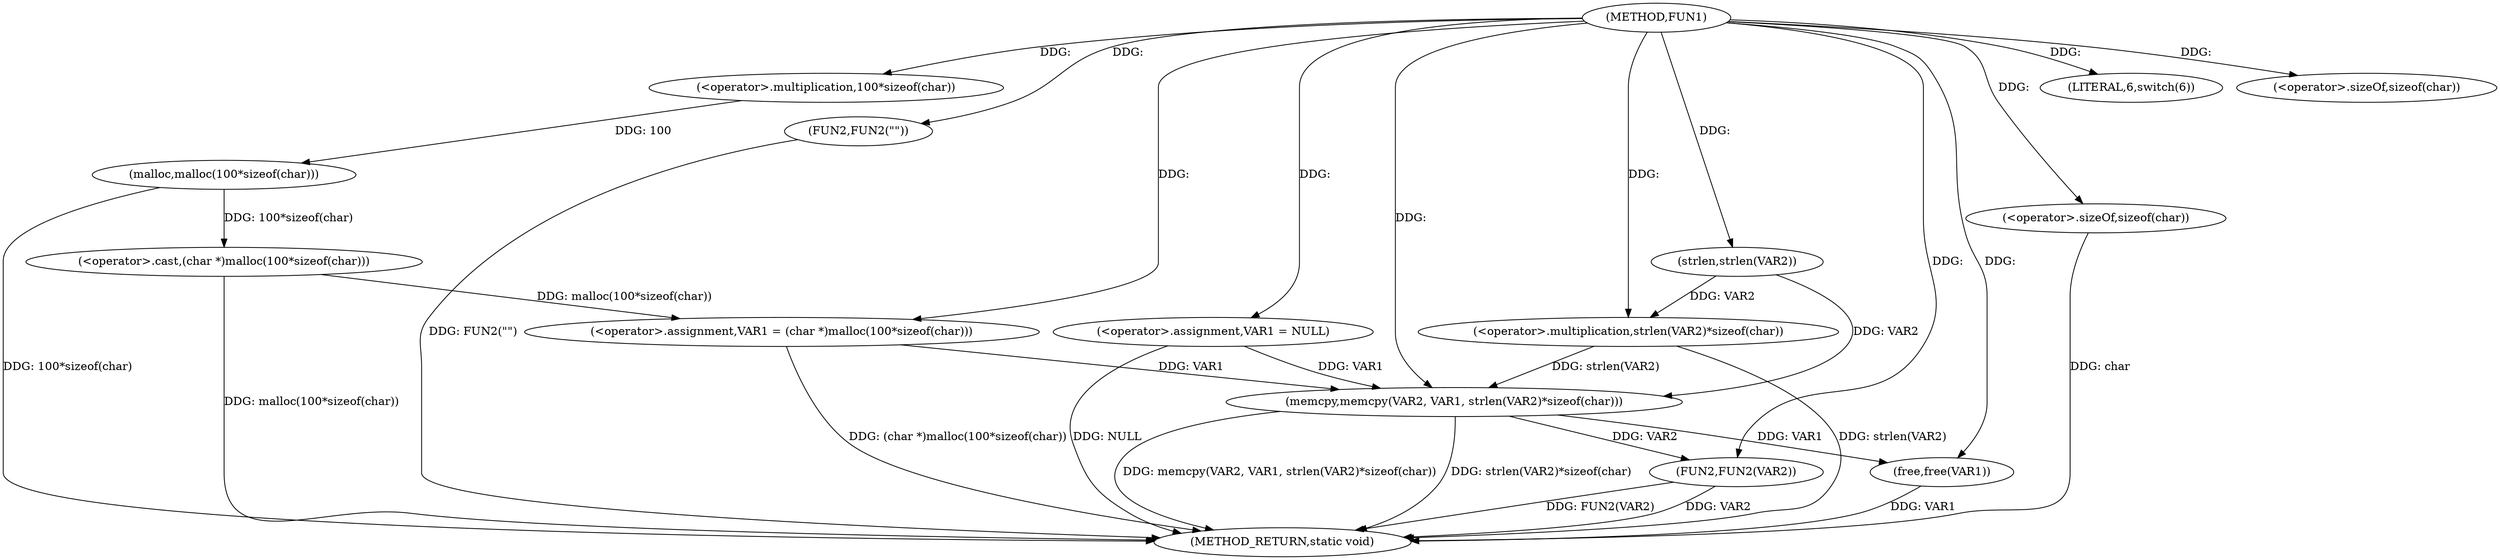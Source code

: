 digraph FUN1 {  
"1000100" [label = "(METHOD,FUN1)" ]
"1000138" [label = "(METHOD_RETURN,static void)" ]
"1000103" [label = "(<operator>.assignment,VAR1 = NULL)" ]
"1000107" [label = "(LITERAL,6,switch(6))" ]
"1000110" [label = "(<operator>.assignment,VAR1 = (char *)malloc(100*sizeof(char)))" ]
"1000112" [label = "(<operator>.cast,(char *)malloc(100*sizeof(char)))" ]
"1000114" [label = "(malloc,malloc(100*sizeof(char)))" ]
"1000115" [label = "(<operator>.multiplication,100*sizeof(char))" ]
"1000117" [label = "(<operator>.sizeOf,sizeof(char))" ]
"1000121" [label = "(FUN2,FUN2(\"\"))" ]
"1000126" [label = "(memcpy,memcpy(VAR2, VAR1, strlen(VAR2)*sizeof(char)))" ]
"1000129" [label = "(<operator>.multiplication,strlen(VAR2)*sizeof(char))" ]
"1000130" [label = "(strlen,strlen(VAR2))" ]
"1000132" [label = "(<operator>.sizeOf,sizeof(char))" ]
"1000134" [label = "(FUN2,FUN2(VAR2))" ]
"1000136" [label = "(free,free(VAR1))" ]
  "1000103" -> "1000138"  [ label = "DDG: NULL"] 
  "1000112" -> "1000138"  [ label = "DDG: malloc(100*sizeof(char))"] 
  "1000136" -> "1000138"  [ label = "DDG: VAR1"] 
  "1000129" -> "1000138"  [ label = "DDG: strlen(VAR2)"] 
  "1000126" -> "1000138"  [ label = "DDG: memcpy(VAR2, VAR1, strlen(VAR2)*sizeof(char))"] 
  "1000126" -> "1000138"  [ label = "DDG: strlen(VAR2)*sizeof(char)"] 
  "1000134" -> "1000138"  [ label = "DDG: FUN2(VAR2)"] 
  "1000114" -> "1000138"  [ label = "DDG: 100*sizeof(char)"] 
  "1000121" -> "1000138"  [ label = "DDG: FUN2(\"\")"] 
  "1000132" -> "1000138"  [ label = "DDG: char"] 
  "1000110" -> "1000138"  [ label = "DDG: (char *)malloc(100*sizeof(char))"] 
  "1000134" -> "1000138"  [ label = "DDG: VAR2"] 
  "1000100" -> "1000103"  [ label = "DDG: "] 
  "1000100" -> "1000107"  [ label = "DDG: "] 
  "1000112" -> "1000110"  [ label = "DDG: malloc(100*sizeof(char))"] 
  "1000100" -> "1000110"  [ label = "DDG: "] 
  "1000114" -> "1000112"  [ label = "DDG: 100*sizeof(char)"] 
  "1000115" -> "1000114"  [ label = "DDG: 100"] 
  "1000100" -> "1000115"  [ label = "DDG: "] 
  "1000100" -> "1000117"  [ label = "DDG: "] 
  "1000100" -> "1000121"  [ label = "DDG: "] 
  "1000130" -> "1000126"  [ label = "DDG: VAR2"] 
  "1000100" -> "1000126"  [ label = "DDG: "] 
  "1000103" -> "1000126"  [ label = "DDG: VAR1"] 
  "1000110" -> "1000126"  [ label = "DDG: VAR1"] 
  "1000129" -> "1000126"  [ label = "DDG: strlen(VAR2)"] 
  "1000130" -> "1000129"  [ label = "DDG: VAR2"] 
  "1000100" -> "1000130"  [ label = "DDG: "] 
  "1000100" -> "1000129"  [ label = "DDG: "] 
  "1000100" -> "1000132"  [ label = "DDG: "] 
  "1000126" -> "1000134"  [ label = "DDG: VAR2"] 
  "1000100" -> "1000134"  [ label = "DDG: "] 
  "1000126" -> "1000136"  [ label = "DDG: VAR1"] 
  "1000100" -> "1000136"  [ label = "DDG: "] 
}
